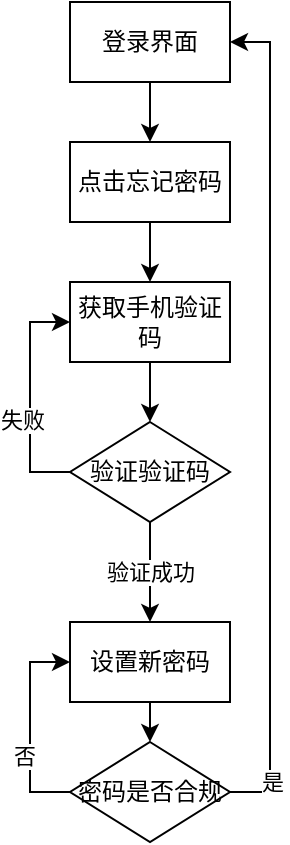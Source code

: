 <mxfile version="14.8.2" type="device"><diagram id="IPvS-p1yd0APrt9YJUbW" name="Page-1"><mxGraphModel dx="1038" dy="577" grid="1" gridSize="10" guides="1" tooltips="1" connect="1" arrows="1" fold="1" page="1" pageScale="1" pageWidth="827" pageHeight="1169" math="0" shadow="0"><root><mxCell id="0"/><mxCell id="1" parent="0"/><mxCell id="dHnoVJXdRrdCtxStJelt-11" style="edgeStyle=orthogonalEdgeStyle;rounded=0;orthogonalLoop=1;jettySize=auto;html=1;exitX=0.5;exitY=1;exitDx=0;exitDy=0;entryX=0.5;entryY=0;entryDx=0;entryDy=0;" edge="1" parent="1" source="dHnoVJXdRrdCtxStJelt-1" target="dHnoVJXdRrdCtxStJelt-4"><mxGeometry relative="1" as="geometry"/></mxCell><mxCell id="dHnoVJXdRrdCtxStJelt-1" value="登录界面" style="rounded=0;whiteSpace=wrap;html=1;" vertex="1" parent="1"><mxGeometry x="370" y="120" width="80" height="40" as="geometry"/></mxCell><mxCell id="dHnoVJXdRrdCtxStJelt-12" style="edgeStyle=orthogonalEdgeStyle;rounded=0;orthogonalLoop=1;jettySize=auto;html=1;exitX=0.5;exitY=1;exitDx=0;exitDy=0;entryX=0.5;entryY=0;entryDx=0;entryDy=0;" edge="1" parent="1" source="dHnoVJXdRrdCtxStJelt-4" target="dHnoVJXdRrdCtxStJelt-5"><mxGeometry relative="1" as="geometry"/></mxCell><mxCell id="dHnoVJXdRrdCtxStJelt-4" value="点击忘记密码" style="rounded=0;whiteSpace=wrap;html=1;" vertex="1" parent="1"><mxGeometry x="370" y="190" width="80" height="40" as="geometry"/></mxCell><mxCell id="dHnoVJXdRrdCtxStJelt-13" style="edgeStyle=orthogonalEdgeStyle;rounded=0;orthogonalLoop=1;jettySize=auto;html=1;exitX=0.5;exitY=1;exitDx=0;exitDy=0;" edge="1" parent="1" source="dHnoVJXdRrdCtxStJelt-5" target="dHnoVJXdRrdCtxStJelt-6"><mxGeometry relative="1" as="geometry"/></mxCell><mxCell id="dHnoVJXdRrdCtxStJelt-5" value="获取手机验证码" style="rounded=0;whiteSpace=wrap;html=1;" vertex="1" parent="1"><mxGeometry x="370" y="260" width="80" height="40" as="geometry"/></mxCell><mxCell id="dHnoVJXdRrdCtxStJelt-7" style="edgeStyle=orthogonalEdgeStyle;rounded=0;orthogonalLoop=1;jettySize=auto;html=1;exitX=0;exitY=0.5;exitDx=0;exitDy=0;entryX=0;entryY=0.5;entryDx=0;entryDy=0;" edge="1" parent="1" source="dHnoVJXdRrdCtxStJelt-6" target="dHnoVJXdRrdCtxStJelt-5"><mxGeometry relative="1" as="geometry"/></mxCell><mxCell id="dHnoVJXdRrdCtxStJelt-8" value="失败" style="edgeLabel;html=1;align=center;verticalAlign=middle;resizable=0;points=[];" vertex="1" connectable="0" parent="dHnoVJXdRrdCtxStJelt-7"><mxGeometry x="-0.197" y="4" relative="1" as="geometry"><mxPoint as="offset"/></mxGeometry></mxCell><mxCell id="dHnoVJXdRrdCtxStJelt-16" value="验证成功" style="edgeStyle=orthogonalEdgeStyle;rounded=0;orthogonalLoop=1;jettySize=auto;html=1;exitX=0.5;exitY=1;exitDx=0;exitDy=0;entryX=0.5;entryY=0;entryDx=0;entryDy=0;" edge="1" parent="1" source="dHnoVJXdRrdCtxStJelt-6" target="dHnoVJXdRrdCtxStJelt-14"><mxGeometry relative="1" as="geometry"/></mxCell><mxCell id="dHnoVJXdRrdCtxStJelt-6" value="验证验证码" style="rhombus;whiteSpace=wrap;html=1;" vertex="1" parent="1"><mxGeometry x="370" y="330" width="80" height="50" as="geometry"/></mxCell><mxCell id="dHnoVJXdRrdCtxStJelt-17" style="edgeStyle=orthogonalEdgeStyle;rounded=0;orthogonalLoop=1;jettySize=auto;html=1;exitX=0.5;exitY=1;exitDx=0;exitDy=0;entryX=0.5;entryY=0;entryDx=0;entryDy=0;" edge="1" parent="1" source="dHnoVJXdRrdCtxStJelt-14" target="dHnoVJXdRrdCtxStJelt-15"><mxGeometry relative="1" as="geometry"/></mxCell><mxCell id="dHnoVJXdRrdCtxStJelt-14" value="设置新密码" style="rounded=0;whiteSpace=wrap;html=1;" vertex="1" parent="1"><mxGeometry x="370" y="430" width="80" height="40" as="geometry"/></mxCell><mxCell id="dHnoVJXdRrdCtxStJelt-18" style="edgeStyle=orthogonalEdgeStyle;rounded=0;orthogonalLoop=1;jettySize=auto;html=1;exitX=0;exitY=0.5;exitDx=0;exitDy=0;entryX=0;entryY=0.5;entryDx=0;entryDy=0;" edge="1" parent="1" source="dHnoVJXdRrdCtxStJelt-15" target="dHnoVJXdRrdCtxStJelt-14"><mxGeometry relative="1" as="geometry"/></mxCell><mxCell id="dHnoVJXdRrdCtxStJelt-19" value="否" style="edgeLabel;html=1;align=center;verticalAlign=middle;resizable=0;points=[];" vertex="1" connectable="0" parent="dHnoVJXdRrdCtxStJelt-18"><mxGeometry x="-0.272" y="3" relative="1" as="geometry"><mxPoint as="offset"/></mxGeometry></mxCell><mxCell id="dHnoVJXdRrdCtxStJelt-21" style="edgeStyle=orthogonalEdgeStyle;rounded=0;orthogonalLoop=1;jettySize=auto;html=1;exitX=1;exitY=0.5;exitDx=0;exitDy=0;entryX=1;entryY=0.5;entryDx=0;entryDy=0;" edge="1" parent="1" source="dHnoVJXdRrdCtxStJelt-15" target="dHnoVJXdRrdCtxStJelt-1"><mxGeometry relative="1" as="geometry"/></mxCell><mxCell id="dHnoVJXdRrdCtxStJelt-22" value="是" style="edgeLabel;html=1;align=center;verticalAlign=middle;resizable=0;points=[];" vertex="1" connectable="0" parent="dHnoVJXdRrdCtxStJelt-21"><mxGeometry x="-0.879" y="-1" relative="1" as="geometry"><mxPoint as="offset"/></mxGeometry></mxCell><mxCell id="dHnoVJXdRrdCtxStJelt-15" value="密码是否合规" style="rhombus;whiteSpace=wrap;html=1;" vertex="1" parent="1"><mxGeometry x="370" y="490" width="80" height="50" as="geometry"/></mxCell></root></mxGraphModel></diagram></mxfile>